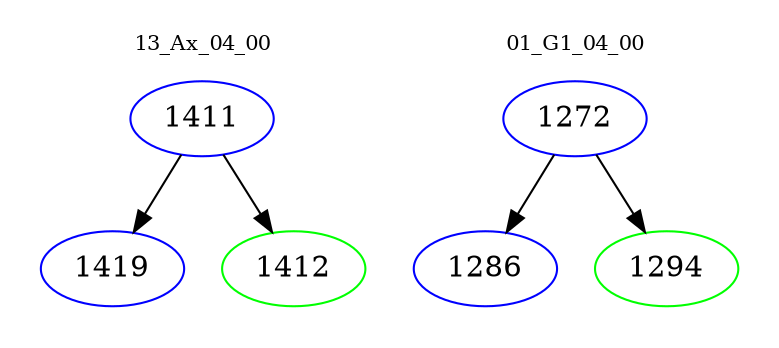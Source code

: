 digraph{
subgraph cluster_0 {
color = white
label = "13_Ax_04_00";
fontsize=10;
T0_1411 [label="1411", color="blue"]
T0_1411 -> T0_1419 [color="black"]
T0_1419 [label="1419", color="blue"]
T0_1411 -> T0_1412 [color="black"]
T0_1412 [label="1412", color="green"]
}
subgraph cluster_1 {
color = white
label = "01_G1_04_00";
fontsize=10;
T1_1272 [label="1272", color="blue"]
T1_1272 -> T1_1286 [color="black"]
T1_1286 [label="1286", color="blue"]
T1_1272 -> T1_1294 [color="black"]
T1_1294 [label="1294", color="green"]
}
}
